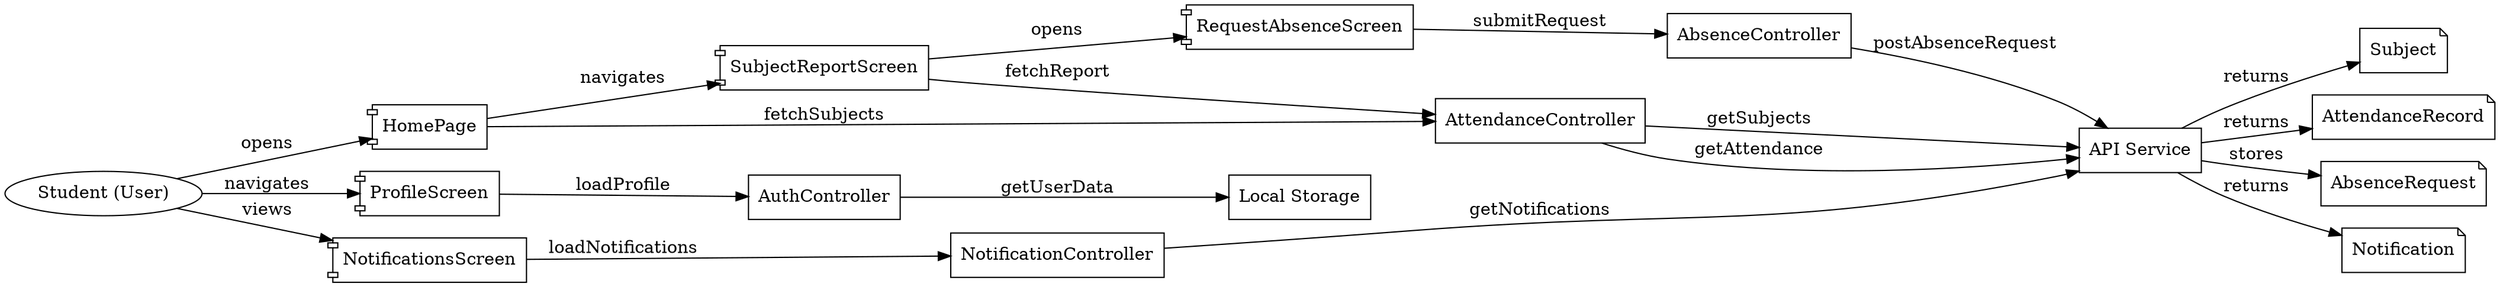 // Collaboration Diagram - Flutter App
digraph FlutterAppCollabDiagram {
	fontsize=10 rankdir=LR
	Student [label="Student (User)" shape=ellipse]
	API [label="API Service" shape=box]
	LocalStorage [label="Local Storage" shape=box]
	HomePage [label=HomePage shape=component]
	SubjectReportScreen [label=SubjectReportScreen shape=component]
	RequestAbsenceScreen [label=RequestAbsenceScreen shape=component]
	ProfileScreen [label=ProfileScreen shape=component]
	NotificationsScreen [label=NotificationsScreen shape=component]
	AttendanceController [label=AttendanceController shape=box]
	AbsenceController [label=AbsenceController shape=box]
	AuthController [label=AuthController shape=box]
	NotificationController [label=NotificationController shape=box]
	Subject [label=Subject shape=note]
	AttendanceRecord [label=AttendanceRecord shape=note]
	AbsenceRequest [label=AbsenceRequest shape=note]
	Notification [label=Notification shape=note]
	Student -> HomePage [label=opens]
	Student -> ProfileScreen [label=navigates]
	Student -> NotificationsScreen [label=views]
	HomePage -> SubjectReportScreen [label=navigates]
	SubjectReportScreen -> RequestAbsenceScreen [label=opens]
	HomePage -> AttendanceController [label=fetchSubjects]
	AttendanceController -> API [label=getSubjects]
	API -> Subject [label=returns]
	SubjectReportScreen -> AttendanceController [label=fetchReport]
	AttendanceController -> API [label=getAttendance]
	API -> AttendanceRecord [label=returns]
	RequestAbsenceScreen -> AbsenceController [label=submitRequest]
	AbsenceController -> API [label=postAbsenceRequest]
	API -> AbsenceRequest [label=stores]
	NotificationsScreen -> NotificationController [label=loadNotifications]
	NotificationController -> API [label=getNotifications]
	API -> Notification [label=returns]
	ProfileScreen -> AuthController [label=loadProfile]
	AuthController -> LocalStorage [label=getUserData]
}